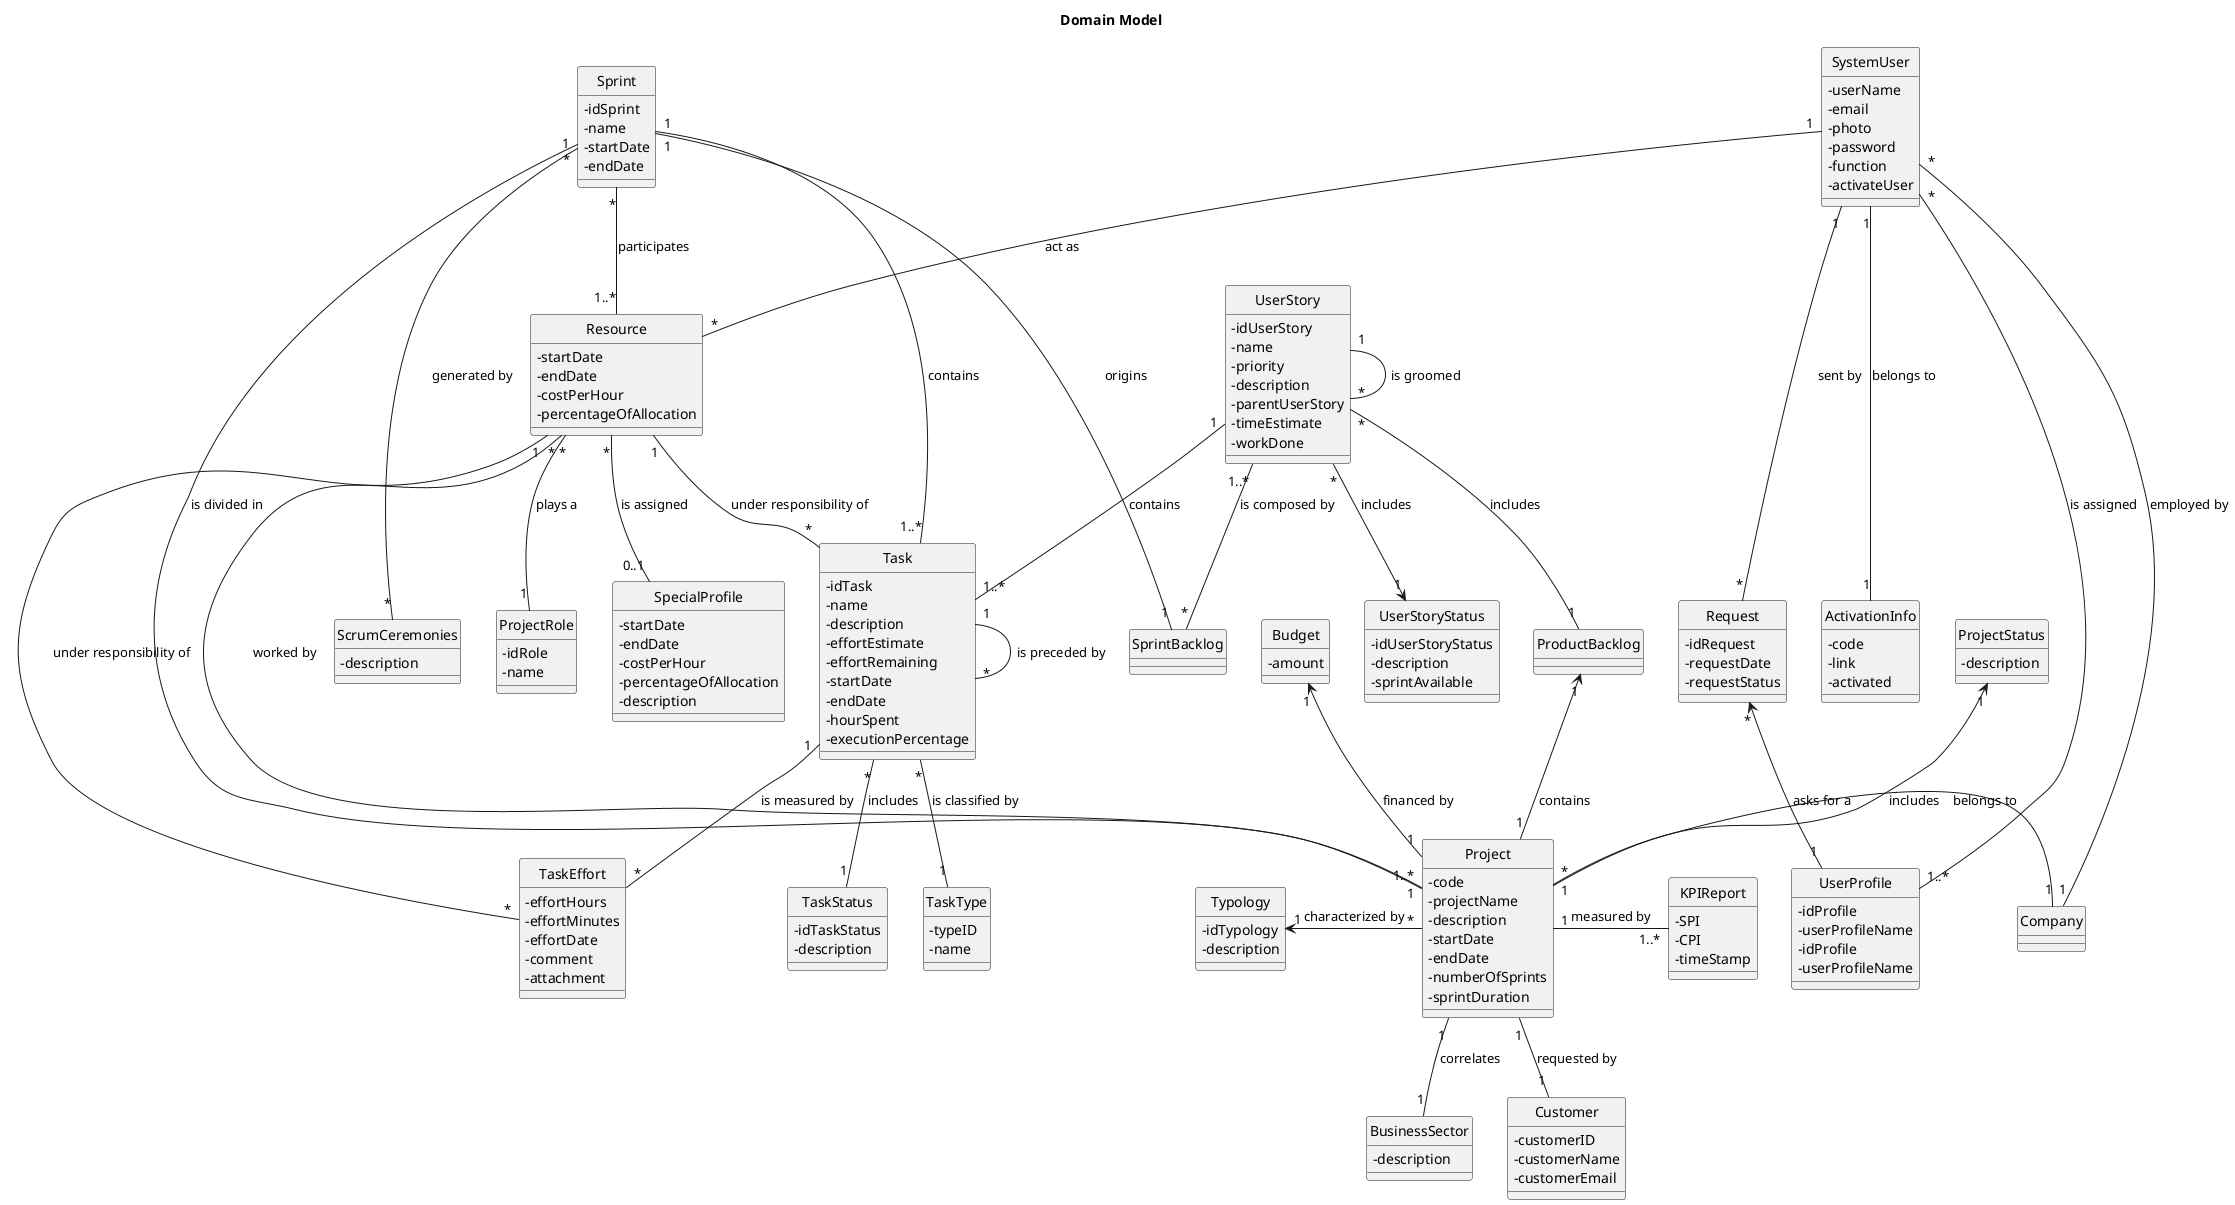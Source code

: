 @startuml
'https://plantuml.com/class-diagram

skinparam classAttributeIconSize 0
hide circle

title Domain Model

together {
class Project{
- code
- projectName
- description
- startDate
- endDate
- numberOfSprints
- sprintDuration
}
class Typology{
- idTypology
- description
}
class ProductBacklog{
}
class SprintBacklog{
}
class Sprint{
- idSprint
- name
- startDate
- endDate
}
class ScrumCeremonies{
- description
}
class TaskEffort{
- effortHours
- effortMinutes
- effortDate
- comment
- attachment
}
class Task{
- idTask
- name
- description
- effortEstimate
- effortRemaining
- startDate
- endDate
- hourSpent
- executionPercentage
}
class TaskStatus{
- idTaskStatus
- description
}
class TaskType{
- typeID
- name
}
class UserStoryStatus{
- idUserStoryStatus
- description
- sprintAvailable
}
class UserStory{
- idUserStory
- name
- priority
- description
- parentUserStory
- timeEstimate
- workDone
}
class BusinessSector{
- description
}
class Budget{
- amount
}
class ProjectStatus{
- description
}
class Customer{
- customerID
- customerName
- customerEmail
}
class KPIReport{
- SPI
- CPI
- timeStamp
}
class Company{
}
class Resource{
- startDate
- endDate
- costPerHour
- percentageOfAllocation
}
class SpecialProfile{
- startDate
- endDate
- costPerHour
- percentageOfAllocation
}
class SpecialProfile{
- description
}
class ProjectRole{
- idRole
- name
}
class UserProfile{
- idProfile
- userProfileName
}
class UserProfile{
- idProfile
- userProfileName
}
class Request{
- idRequest
- requestDate
- requestStatus
}
class SystemUser{
- userName
- email
- photo
- password
- function
- activateUser
}
class ActivationInfo{
- code
- link
- activated
}


SystemUser "1" -- "1" ActivationInfo: belongs to
SystemUser "1" -- "*" Request: sent by
SystemUser "1" -- "*" Resource: act as
Company "1" -left- "*" SystemUser: employed by
UserProfile "1..*" -- "*" SystemUser: is assigned
Request "*" <-- "1" UserProfile: asks for a
Resource "1" -- "*" TaskEffort: under responsibility of
Resource "1..*" -up- "*" Sprint: participates
Resource "1" -down- "*" Task: under responsibility of
Resource "*" -- "1" ProjectRole: plays a
Resource "*" -- "0..1" SpecialProfile: is assigned
Sprint "1" -right- "*" ScrumCeremonies: generated by
SprintBacklog "1" -up- "1" Sprint: origins
Task "1..*" -up- "1" Sprint: contains
Task "*" -- "1" TaskStatus: includes
Task "*" -- "1" TaskType: is classified by
Task "1" -- "*" TaskEffort: is measured by
Task "1..*" -up- "1" UserStory: contains
Task "1" -- "*" Task: is preceded by
UserStoryStatus "1" <-right- "*" UserStory: includes
UserStory "1" -- "*" UserStory: is groomed
UserStory "*" -- "1" ProductBacklog: includes
UserStory "1..*" -right- "*" SprintBacklog: is composed by
ProductBacklog "1" <-- "1" Project: contains
Project "1" -- "*" Sprint: is divided in
Budget "1" <-- "1" Project: financed by
Project "1" -up-> "1" ProjectStatus: includes
Project "1" -- "1" Customer: requested by
Project "1" -right- "1..*" KPIReport: measured by
Project "*" -left- "1" Company: belongs to
Project "1..*" -up- "*" Resource: worked by
Project "1" -- "1" BusinessSector: correlates
Typology "1" <-right- "*" Project: characterized by
@enduml



